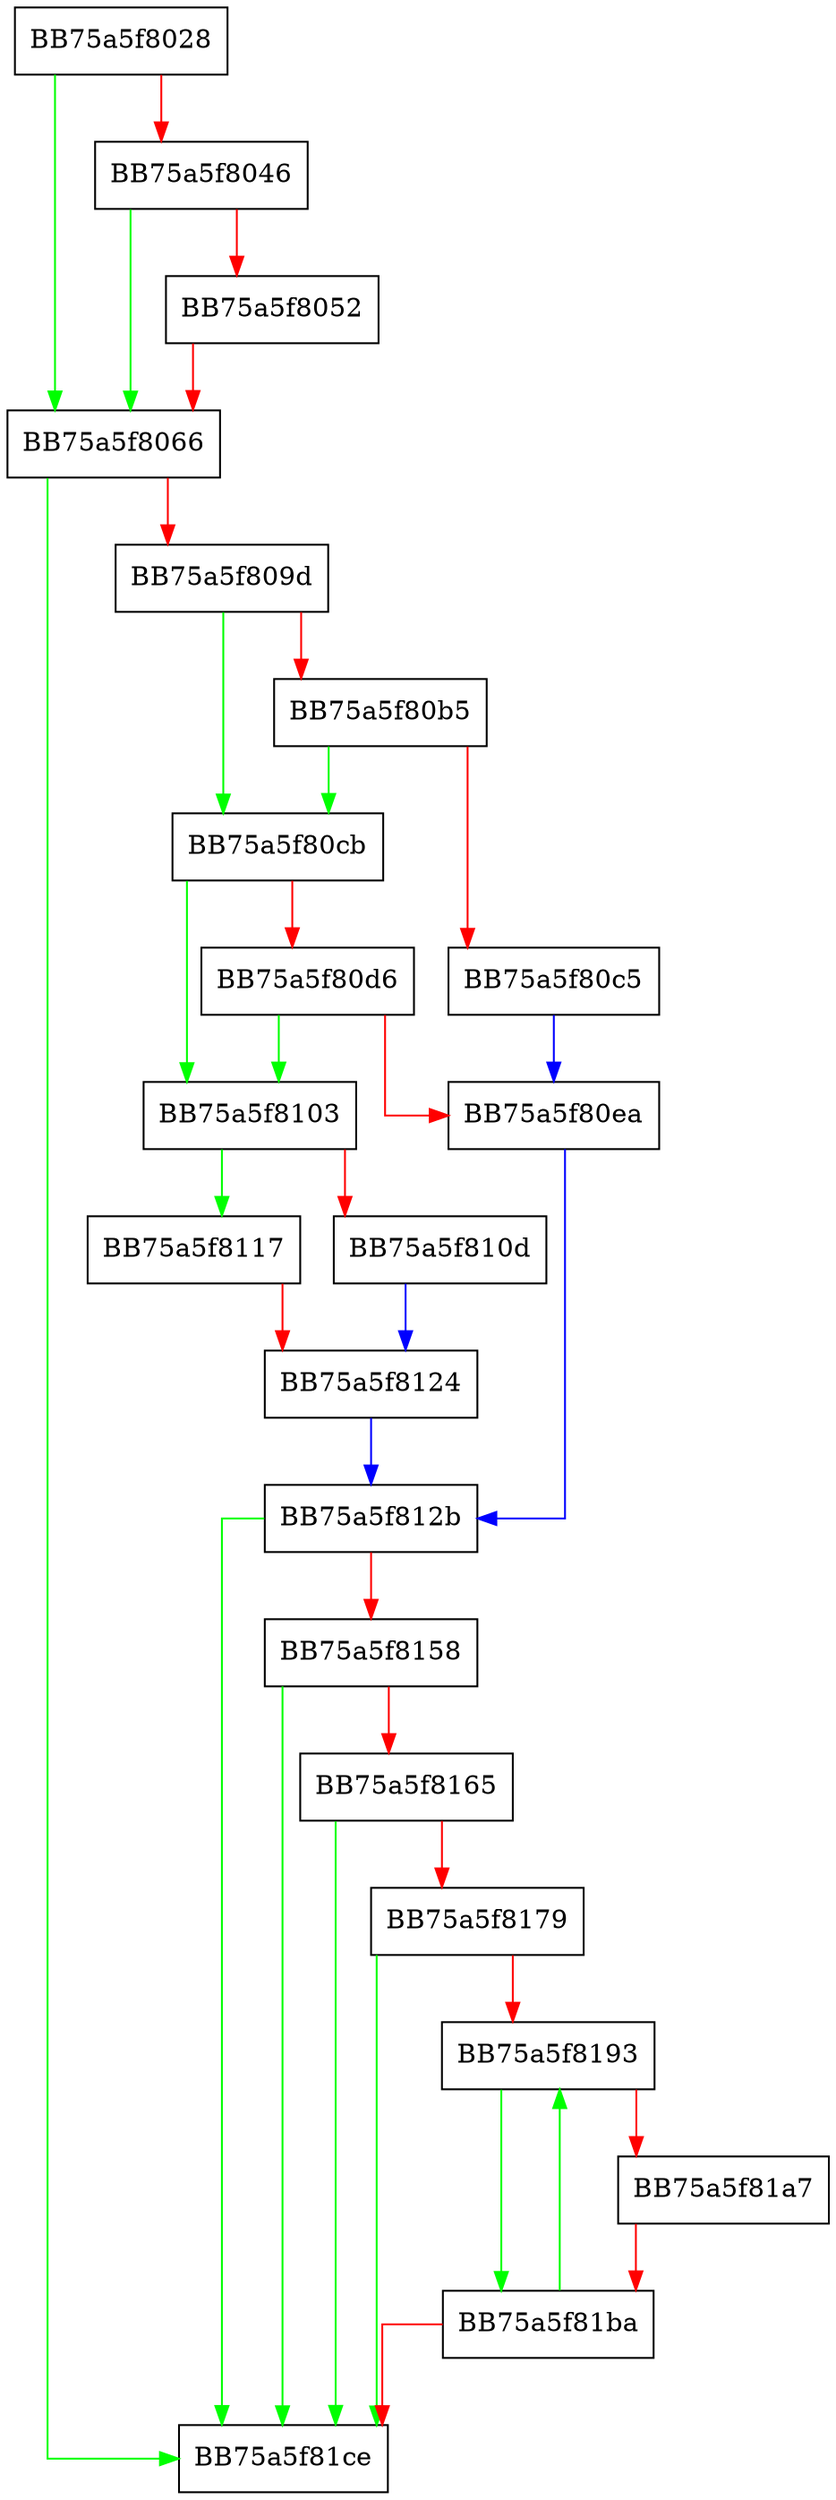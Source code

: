 digraph free {
  node [shape="box"];
  graph [splines=ortho];
  BB75a5f8028 -> BB75a5f8066 [color="green"];
  BB75a5f8028 -> BB75a5f8046 [color="red"];
  BB75a5f8046 -> BB75a5f8066 [color="green"];
  BB75a5f8046 -> BB75a5f8052 [color="red"];
  BB75a5f8052 -> BB75a5f8066 [color="red"];
  BB75a5f8066 -> BB75a5f81ce [color="green"];
  BB75a5f8066 -> BB75a5f809d [color="red"];
  BB75a5f809d -> BB75a5f80cb [color="green"];
  BB75a5f809d -> BB75a5f80b5 [color="red"];
  BB75a5f80b5 -> BB75a5f80cb [color="green"];
  BB75a5f80b5 -> BB75a5f80c5 [color="red"];
  BB75a5f80c5 -> BB75a5f80ea [color="blue"];
  BB75a5f80cb -> BB75a5f8103 [color="green"];
  BB75a5f80cb -> BB75a5f80d6 [color="red"];
  BB75a5f80d6 -> BB75a5f8103 [color="green"];
  BB75a5f80d6 -> BB75a5f80ea [color="red"];
  BB75a5f80ea -> BB75a5f812b [color="blue"];
  BB75a5f8103 -> BB75a5f8117 [color="green"];
  BB75a5f8103 -> BB75a5f810d [color="red"];
  BB75a5f810d -> BB75a5f8124 [color="blue"];
  BB75a5f8117 -> BB75a5f8124 [color="red"];
  BB75a5f8124 -> BB75a5f812b [color="blue"];
  BB75a5f812b -> BB75a5f81ce [color="green"];
  BB75a5f812b -> BB75a5f8158 [color="red"];
  BB75a5f8158 -> BB75a5f81ce [color="green"];
  BB75a5f8158 -> BB75a5f8165 [color="red"];
  BB75a5f8165 -> BB75a5f81ce [color="green"];
  BB75a5f8165 -> BB75a5f8179 [color="red"];
  BB75a5f8179 -> BB75a5f81ce [color="green"];
  BB75a5f8179 -> BB75a5f8193 [color="red"];
  BB75a5f8193 -> BB75a5f81ba [color="green"];
  BB75a5f8193 -> BB75a5f81a7 [color="red"];
  BB75a5f81a7 -> BB75a5f81ba [color="red"];
  BB75a5f81ba -> BB75a5f8193 [color="green"];
  BB75a5f81ba -> BB75a5f81ce [color="red"];
}